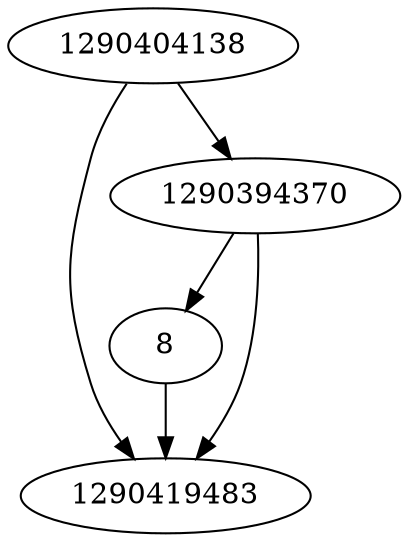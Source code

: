 strict digraph  {
8;
1290404138;
1290419483;
1290394370;
8 -> 1290419483;
1290404138 -> 1290419483;
1290404138 -> 1290394370;
1290394370 -> 1290419483;
1290394370 -> 8;
}
